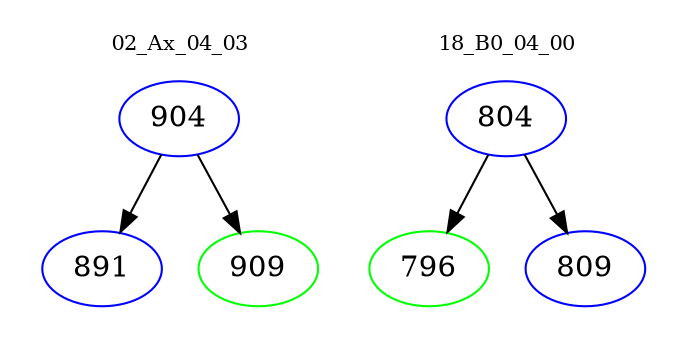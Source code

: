 digraph{
subgraph cluster_0 {
color = white
label = "02_Ax_04_03";
fontsize=10;
T0_904 [label="904", color="blue"]
T0_904 -> T0_891 [color="black"]
T0_891 [label="891", color="blue"]
T0_904 -> T0_909 [color="black"]
T0_909 [label="909", color="green"]
}
subgraph cluster_1 {
color = white
label = "18_B0_04_00";
fontsize=10;
T1_804 [label="804", color="blue"]
T1_804 -> T1_796 [color="black"]
T1_796 [label="796", color="green"]
T1_804 -> T1_809 [color="black"]
T1_809 [label="809", color="blue"]
}
}
